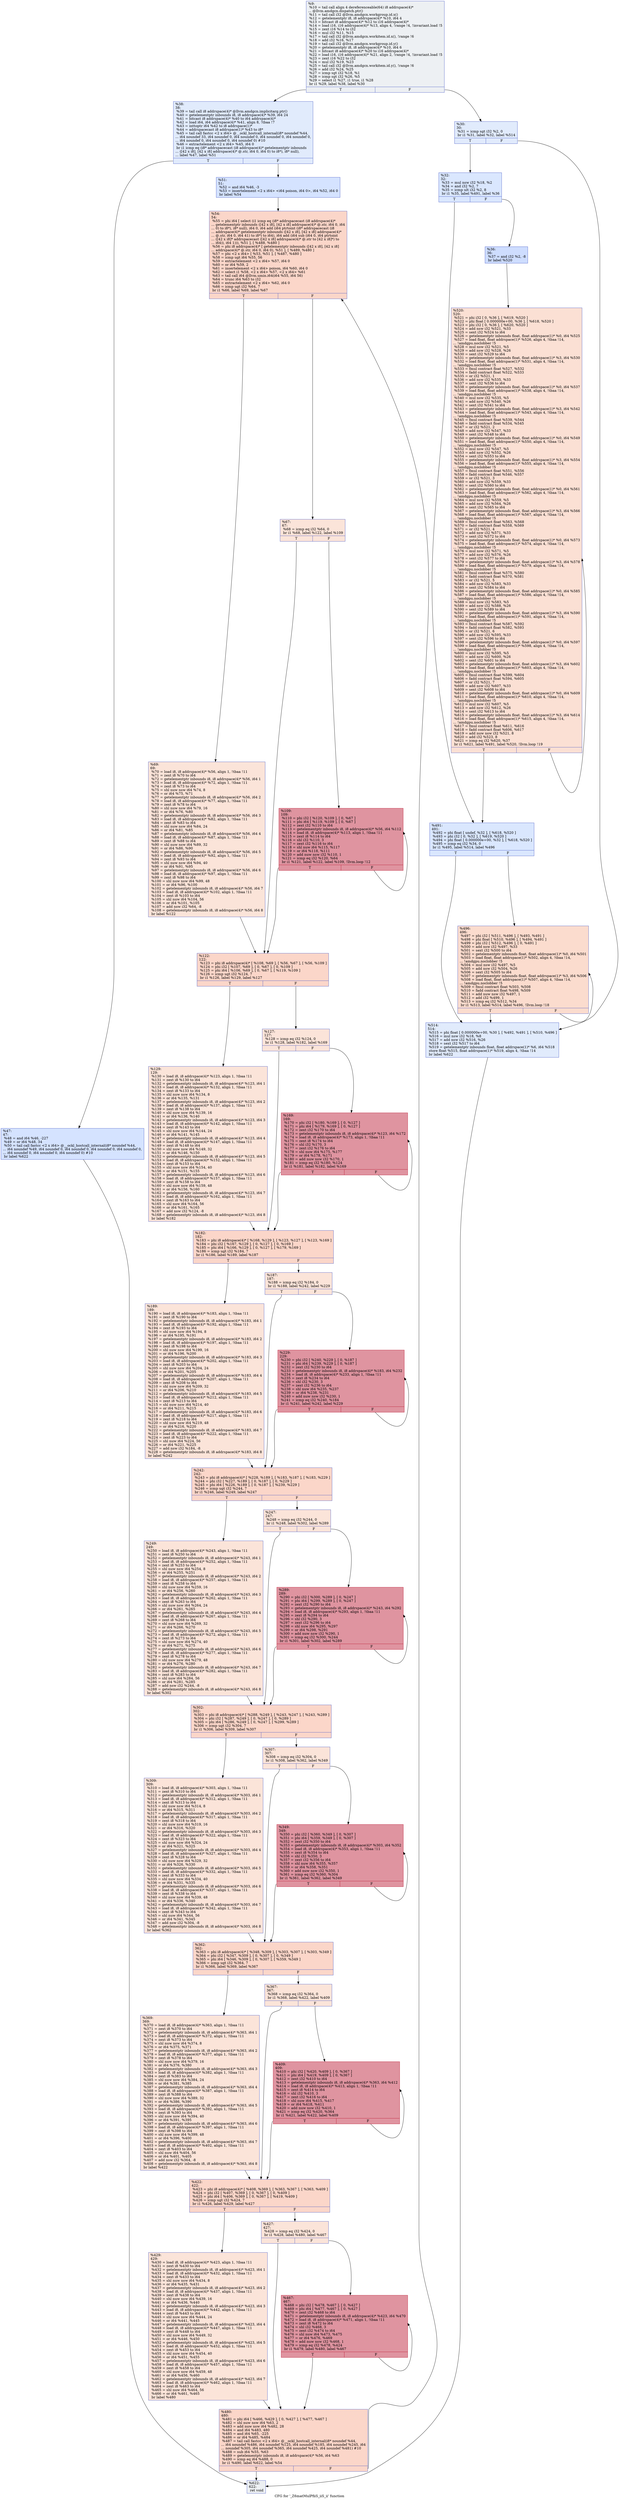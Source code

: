 digraph "CFG for '_Z6matMulPfiiS_iiS_ii' function" {
	label="CFG for '_Z6matMulPfiiS_iiS_ii' function";

	Node0x545b290 [shape=record,color="#3d50c3ff", style=filled, fillcolor="#d6dce470",label="{%9:\l  %10 = tail call align 4 dereferenceable(64) i8 addrspace(4)*\l... @llvm.amdgcn.dispatch.ptr()\l  %11 = tail call i32 @llvm.amdgcn.workgroup.id.x()\l  %12 = getelementptr i8, i8 addrspace(4)* %10, i64 4\l  %13 = bitcast i8 addrspace(4)* %12 to i16 addrspace(4)*\l  %14 = load i16, i16 addrspace(4)* %13, align 4, !range !4, !invariant.load !5\l  %15 = zext i16 %14 to i32\l  %16 = mul i32 %11, %15\l  %17 = tail call i32 @llvm.amdgcn.workitem.id.x(), !range !6\l  %18 = add i32 %16, %17\l  %19 = tail call i32 @llvm.amdgcn.workgroup.id.y()\l  %20 = getelementptr i8, i8 addrspace(4)* %10, i64 6\l  %21 = bitcast i8 addrspace(4)* %20 to i16 addrspace(4)*\l  %22 = load i16, i16 addrspace(4)* %21, align 2, !range !4, !invariant.load !5\l  %23 = zext i16 %22 to i32\l  %24 = mul i32 %19, %23\l  %25 = tail call i32 @llvm.amdgcn.workitem.id.y(), !range !6\l  %26 = add i32 %24, %25\l  %27 = icmp sgt i32 %18, %1\l  %28 = icmp sgt i32 %26, %5\l  %29 = select i1 %27, i1 true, i1 %28\l  br i1 %29, label %38, label %30\l|{<s0>T|<s1>F}}"];
	Node0x545b290:s0 -> Node0x545ed60;
	Node0x545b290:s1 -> Node0x545edf0;
	Node0x545edf0 [shape=record,color="#3d50c3ff", style=filled, fillcolor="#bbd1f870",label="{%30:\l30:                                               \l  %31 = icmp sgt i32 %2, 0\l  br i1 %31, label %32, label %514\l|{<s0>T|<s1>F}}"];
	Node0x545edf0:s0 -> Node0x545eff0;
	Node0x545edf0:s1 -> Node0x545f040;
	Node0x545eff0 [shape=record,color="#3d50c3ff", style=filled, fillcolor="#abc8fd70",label="{%32:\l32:                                               \l  %33 = mul nsw i32 %18, %2\l  %34 = and i32 %2, 7\l  %35 = icmp ult i32 %2, 8\l  br i1 %35, label %491, label %36\l|{<s0>T|<s1>F}}"];
	Node0x545eff0:s0 -> Node0x545f4b0;
	Node0x545eff0:s1 -> Node0x545f500;
	Node0x545f500 [shape=record,color="#3d50c3ff", style=filled, fillcolor="#8fb1fe70",label="{%36:\l36:                                               \l  %37 = and i32 %2, -8\l  br label %520\l}"];
	Node0x545f500 -> Node0x545f700;
	Node0x545ed60 [shape=record,color="#3d50c3ff", style=filled, fillcolor="#bbd1f870",label="{%38:\l38:                                               \l  %39 = tail call i8 addrspace(4)* @llvm.amdgcn.implicitarg.ptr()\l  %40 = getelementptr inbounds i8, i8 addrspace(4)* %39, i64 24\l  %41 = bitcast i8 addrspace(4)* %40 to i64 addrspace(4)*\l  %42 = load i64, i64 addrspace(4)* %41, align 8, !tbaa !7\l  %43 = inttoptr i64 %42 to i8 addrspace(1)*\l  %44 = addrspacecast i8 addrspace(1)* %43 to i8*\l  %45 = tail call fastcc \<2 x i64\> @__ockl_hostcall_internal(i8* noundef %44,\l... i64 noundef 33, i64 noundef 0, i64 noundef 0, i64 noundef 0, i64 noundef 0,\l... i64 noundef 0, i64 noundef 0, i64 noundef 0) #10\l  %46 = extractelement \<2 x i64\> %45, i64 0\l  br i1 icmp eq (i8* addrspacecast (i8 addrspace(4)* getelementptr inbounds\l... ([42 x i8], [42 x i8] addrspace(4)* @.str, i64 0, i64 0) to i8*), i8* null),\l... label %47, label %51\l|{<s0>T|<s1>F}}"];
	Node0x545ed60:s0 -> Node0x54605e0;
	Node0x545ed60:s1 -> Node0x5460fd0;
	Node0x54605e0 [shape=record,color="#3d50c3ff", style=filled, fillcolor="#a1c0ff70",label="{%47:\l47:                                               \l  %48 = and i64 %46, -227\l  %49 = or i64 %48, 34\l  %50 = tail call fastcc \<2 x i64\> @__ockl_hostcall_internal(i8* noundef %44,\l... i64 noundef %49, i64 noundef 0, i64 noundef 0, i64 noundef 0, i64 noundef 0,\l... i64 noundef 0, i64 noundef 0, i64 noundef 0) #10\l  br label %622\l}"];
	Node0x54605e0 -> Node0x5461290;
	Node0x5460fd0 [shape=record,color="#3d50c3ff", style=filled, fillcolor="#a1c0ff70",label="{%51:\l51:                                               \l  %52 = and i64 %46, -3\l  %53 = insertelement \<2 x i64\> \<i64 poison, i64 0\>, i64 %52, i64 0\l  br label %54\l}"];
	Node0x5460fd0 -> Node0x5461da0;
	Node0x5461da0 [shape=record,color="#3d50c3ff", style=filled, fillcolor="#f6a38570",label="{%54:\l54:                                               \l  %55 = phi i64 [ select (i1 icmp eq (i8* addrspacecast (i8 addrspace(4)*\l... getelementptr inbounds ([42 x i8], [42 x i8] addrspace(4)* @.str, i64 0, i64\l... 0) to i8*), i8* null), i64 0, i64 add (i64 ptrtoint (i8* addrspacecast (i8\l... addrspace(4)* getelementptr inbounds ([42 x i8], [42 x i8] addrspace(4)*\l... @.str, i64 0, i64 41) to i8*) to i64), i64 add (i64 sub (i64 0, i64 ptrtoint\l... ([42 x i8]* addrspacecast ([42 x i8] addrspace(4)* @.str to [42 x i8]*) to\l... i64)), i64 1))), %51 ], [ %488, %480 ]\l  %56 = phi i8 addrspace(4)* [ getelementptr inbounds ([42 x i8], [42 x i8]\l... addrspace(4)* @.str, i64 0, i64 0), %51 ], [ %489, %480 ]\l  %57 = phi \<2 x i64\> [ %53, %51 ], [ %487, %480 ]\l  %58 = icmp ugt i64 %55, 56\l  %59 = extractelement \<2 x i64\> %57, i64 0\l  %60 = or i64 %59, 2\l  %61 = insertelement \<2 x i64\> poison, i64 %60, i64 0\l  %62 = select i1 %58, \<2 x i64\> %57, \<2 x i64\> %61\l  %63 = tail call i64 @llvm.umin.i64(i64 %55, i64 56)\l  %64 = trunc i64 %63 to i32\l  %65 = extractelement \<2 x i64\> %62, i64 0\l  %66 = icmp ugt i32 %64, 7\l  br i1 %66, label %69, label %67\l|{<s0>T|<s1>F}}"];
	Node0x5461da0:s0 -> Node0x545f2a0;
	Node0x5461da0:s1 -> Node0x545f2f0;
	Node0x545f2f0 [shape=record,color="#3d50c3ff", style=filled, fillcolor="#f5c1a970",label="{%67:\l67:                                               \l  %68 = icmp eq i32 %64, 0\l  br i1 %68, label %122, label %109\l|{<s0>T|<s1>F}}"];
	Node0x545f2f0:s0 -> Node0x545f340;
	Node0x545f2f0:s1 -> Node0x5463150;
	Node0x545f2a0 [shape=record,color="#3d50c3ff", style=filled, fillcolor="#f5c1a970",label="{%69:\l69:                                               \l  %70 = load i8, i8 addrspace(4)* %56, align 1, !tbaa !11\l  %71 = zext i8 %70 to i64\l  %72 = getelementptr inbounds i8, i8 addrspace(4)* %56, i64 1\l  %73 = load i8, i8 addrspace(4)* %72, align 1, !tbaa !11\l  %74 = zext i8 %73 to i64\l  %75 = shl nuw nsw i64 %74, 8\l  %76 = or i64 %75, %71\l  %77 = getelementptr inbounds i8, i8 addrspace(4)* %56, i64 2\l  %78 = load i8, i8 addrspace(4)* %77, align 1, !tbaa !11\l  %79 = zext i8 %78 to i64\l  %80 = shl nuw nsw i64 %79, 16\l  %81 = or i64 %76, %80\l  %82 = getelementptr inbounds i8, i8 addrspace(4)* %56, i64 3\l  %83 = load i8, i8 addrspace(4)* %82, align 1, !tbaa !11\l  %84 = zext i8 %83 to i64\l  %85 = shl nuw nsw i64 %84, 24\l  %86 = or i64 %81, %85\l  %87 = getelementptr inbounds i8, i8 addrspace(4)* %56, i64 4\l  %88 = load i8, i8 addrspace(4)* %87, align 1, !tbaa !11\l  %89 = zext i8 %88 to i64\l  %90 = shl nuw nsw i64 %89, 32\l  %91 = or i64 %86, %90\l  %92 = getelementptr inbounds i8, i8 addrspace(4)* %56, i64 5\l  %93 = load i8, i8 addrspace(4)* %92, align 1, !tbaa !11\l  %94 = zext i8 %93 to i64\l  %95 = shl nuw nsw i64 %94, 40\l  %96 = or i64 %91, %95\l  %97 = getelementptr inbounds i8, i8 addrspace(4)* %56, i64 6\l  %98 = load i8, i8 addrspace(4)* %97, align 1, !tbaa !11\l  %99 = zext i8 %98 to i64\l  %100 = shl nuw nsw i64 %99, 48\l  %101 = or i64 %96, %100\l  %102 = getelementptr inbounds i8, i8 addrspace(4)* %56, i64 7\l  %103 = load i8, i8 addrspace(4)* %102, align 1, !tbaa !11\l  %104 = zext i8 %103 to i64\l  %105 = shl nuw i64 %104, 56\l  %106 = or i64 %101, %105\l  %107 = add nsw i32 %64, -8\l  %108 = getelementptr inbounds i8, i8 addrspace(4)* %56, i64 8\l  br label %122\l}"];
	Node0x545f2a0 -> Node0x545f340;
	Node0x5463150 [shape=record,color="#b70d28ff", style=filled, fillcolor="#b70d2870",label="{%109:\l109:                                              \l  %110 = phi i32 [ %120, %109 ], [ 0, %67 ]\l  %111 = phi i64 [ %119, %109 ], [ 0, %67 ]\l  %112 = zext i32 %110 to i64\l  %113 = getelementptr inbounds i8, i8 addrspace(4)* %56, i64 %112\l  %114 = load i8, i8 addrspace(4)* %113, align 1, !tbaa !11\l  %115 = zext i8 %114 to i64\l  %116 = shl i32 %110, 3\l  %117 = zext i32 %116 to i64\l  %118 = shl nuw i64 %115, %117\l  %119 = or i64 %118, %111\l  %120 = add nuw nsw i32 %110, 1\l  %121 = icmp eq i32 %120, %64\l  br i1 %121, label %122, label %109, !llvm.loop !12\l|{<s0>T|<s1>F}}"];
	Node0x5463150:s0 -> Node0x545f340;
	Node0x5463150:s1 -> Node0x5463150;
	Node0x545f340 [shape=record,color="#3d50c3ff", style=filled, fillcolor="#f6a38570",label="{%122:\l122:                                              \l  %123 = phi i8 addrspace(4)* [ %108, %69 ], [ %56, %67 ], [ %56, %109 ]\l  %124 = phi i32 [ %107, %69 ], [ 0, %67 ], [ 0, %109 ]\l  %125 = phi i64 [ %106, %69 ], [ 0, %67 ], [ %119, %109 ]\l  %126 = icmp ugt i32 %124, 7\l  br i1 %126, label %129, label %127\l|{<s0>T|<s1>F}}"];
	Node0x545f340:s0 -> Node0x5465c00;
	Node0x545f340:s1 -> Node0x5465c50;
	Node0x5465c50 [shape=record,color="#3d50c3ff", style=filled, fillcolor="#f5c1a970",label="{%127:\l127:                                              \l  %128 = icmp eq i32 %124, 0\l  br i1 %128, label %182, label %169\l|{<s0>T|<s1>F}}"];
	Node0x5465c50:s0 -> Node0x5462bc0;
	Node0x5465c50:s1 -> Node0x5462c10;
	Node0x5465c00 [shape=record,color="#3d50c3ff", style=filled, fillcolor="#f5c1a970",label="{%129:\l129:                                              \l  %130 = load i8, i8 addrspace(4)* %123, align 1, !tbaa !11\l  %131 = zext i8 %130 to i64\l  %132 = getelementptr inbounds i8, i8 addrspace(4)* %123, i64 1\l  %133 = load i8, i8 addrspace(4)* %132, align 1, !tbaa !11\l  %134 = zext i8 %133 to i64\l  %135 = shl nuw nsw i64 %134, 8\l  %136 = or i64 %135, %131\l  %137 = getelementptr inbounds i8, i8 addrspace(4)* %123, i64 2\l  %138 = load i8, i8 addrspace(4)* %137, align 1, !tbaa !11\l  %139 = zext i8 %138 to i64\l  %140 = shl nuw nsw i64 %139, 16\l  %141 = or i64 %136, %140\l  %142 = getelementptr inbounds i8, i8 addrspace(4)* %123, i64 3\l  %143 = load i8, i8 addrspace(4)* %142, align 1, !tbaa !11\l  %144 = zext i8 %143 to i64\l  %145 = shl nuw nsw i64 %144, 24\l  %146 = or i64 %141, %145\l  %147 = getelementptr inbounds i8, i8 addrspace(4)* %123, i64 4\l  %148 = load i8, i8 addrspace(4)* %147, align 1, !tbaa !11\l  %149 = zext i8 %148 to i64\l  %150 = shl nuw nsw i64 %149, 32\l  %151 = or i64 %146, %150\l  %152 = getelementptr inbounds i8, i8 addrspace(4)* %123, i64 5\l  %153 = load i8, i8 addrspace(4)* %152, align 1, !tbaa !11\l  %154 = zext i8 %153 to i64\l  %155 = shl nuw nsw i64 %154, 40\l  %156 = or i64 %151, %155\l  %157 = getelementptr inbounds i8, i8 addrspace(4)* %123, i64 6\l  %158 = load i8, i8 addrspace(4)* %157, align 1, !tbaa !11\l  %159 = zext i8 %158 to i64\l  %160 = shl nuw nsw i64 %159, 48\l  %161 = or i64 %156, %160\l  %162 = getelementptr inbounds i8, i8 addrspace(4)* %123, i64 7\l  %163 = load i8, i8 addrspace(4)* %162, align 1, !tbaa !11\l  %164 = zext i8 %163 to i64\l  %165 = shl nuw i64 %164, 56\l  %166 = or i64 %161, %165\l  %167 = add nsw i32 %124, -8\l  %168 = getelementptr inbounds i8, i8 addrspace(4)* %123, i64 8\l  br label %182\l}"];
	Node0x5465c00 -> Node0x5462bc0;
	Node0x5462c10 [shape=record,color="#b70d28ff", style=filled, fillcolor="#b70d2870",label="{%169:\l169:                                              \l  %170 = phi i32 [ %180, %169 ], [ 0, %127 ]\l  %171 = phi i64 [ %179, %169 ], [ 0, %127 ]\l  %172 = zext i32 %170 to i64\l  %173 = getelementptr inbounds i8, i8 addrspace(4)* %123, i64 %172\l  %174 = load i8, i8 addrspace(4)* %173, align 1, !tbaa !11\l  %175 = zext i8 %174 to i64\l  %176 = shl i32 %170, 3\l  %177 = zext i32 %176 to i64\l  %178 = shl nuw i64 %175, %177\l  %179 = or i64 %178, %171\l  %180 = add nuw nsw i32 %170, 1\l  %181 = icmp eq i32 %180, %124\l  br i1 %181, label %182, label %169\l|{<s0>T|<s1>F}}"];
	Node0x5462c10:s0 -> Node0x5462bc0;
	Node0x5462c10:s1 -> Node0x5462c10;
	Node0x5462bc0 [shape=record,color="#3d50c3ff", style=filled, fillcolor="#f6a38570",label="{%182:\l182:                                              \l  %183 = phi i8 addrspace(4)* [ %168, %129 ], [ %123, %127 ], [ %123, %169 ]\l  %184 = phi i32 [ %167, %129 ], [ 0, %127 ], [ 0, %169 ]\l  %185 = phi i64 [ %166, %129 ], [ 0, %127 ], [ %179, %169 ]\l  %186 = icmp ugt i32 %184, 7\l  br i1 %186, label %189, label %187\l|{<s0>T|<s1>F}}"];
	Node0x5462bc0:s0 -> Node0x5468350;
	Node0x5462bc0:s1 -> Node0x54683a0;
	Node0x54683a0 [shape=record,color="#3d50c3ff", style=filled, fillcolor="#f5c1a970",label="{%187:\l187:                                              \l  %188 = icmp eq i32 %184, 0\l  br i1 %188, label %242, label %229\l|{<s0>T|<s1>F}}"];
	Node0x54683a0:s0 -> Node0x5468530;
	Node0x54683a0:s1 -> Node0x5468580;
	Node0x5468350 [shape=record,color="#3d50c3ff", style=filled, fillcolor="#f5c1a970",label="{%189:\l189:                                              \l  %190 = load i8, i8 addrspace(4)* %183, align 1, !tbaa !11\l  %191 = zext i8 %190 to i64\l  %192 = getelementptr inbounds i8, i8 addrspace(4)* %183, i64 1\l  %193 = load i8, i8 addrspace(4)* %192, align 1, !tbaa !11\l  %194 = zext i8 %193 to i64\l  %195 = shl nuw nsw i64 %194, 8\l  %196 = or i64 %195, %191\l  %197 = getelementptr inbounds i8, i8 addrspace(4)* %183, i64 2\l  %198 = load i8, i8 addrspace(4)* %197, align 1, !tbaa !11\l  %199 = zext i8 %198 to i64\l  %200 = shl nuw nsw i64 %199, 16\l  %201 = or i64 %196, %200\l  %202 = getelementptr inbounds i8, i8 addrspace(4)* %183, i64 3\l  %203 = load i8, i8 addrspace(4)* %202, align 1, !tbaa !11\l  %204 = zext i8 %203 to i64\l  %205 = shl nuw nsw i64 %204, 24\l  %206 = or i64 %201, %205\l  %207 = getelementptr inbounds i8, i8 addrspace(4)* %183, i64 4\l  %208 = load i8, i8 addrspace(4)* %207, align 1, !tbaa !11\l  %209 = zext i8 %208 to i64\l  %210 = shl nuw nsw i64 %209, 32\l  %211 = or i64 %206, %210\l  %212 = getelementptr inbounds i8, i8 addrspace(4)* %183, i64 5\l  %213 = load i8, i8 addrspace(4)* %212, align 1, !tbaa !11\l  %214 = zext i8 %213 to i64\l  %215 = shl nuw nsw i64 %214, 40\l  %216 = or i64 %211, %215\l  %217 = getelementptr inbounds i8, i8 addrspace(4)* %183, i64 6\l  %218 = load i8, i8 addrspace(4)* %217, align 1, !tbaa !11\l  %219 = zext i8 %218 to i64\l  %220 = shl nuw nsw i64 %219, 48\l  %221 = or i64 %216, %220\l  %222 = getelementptr inbounds i8, i8 addrspace(4)* %183, i64 7\l  %223 = load i8, i8 addrspace(4)* %222, align 1, !tbaa !11\l  %224 = zext i8 %223 to i64\l  %225 = shl nuw i64 %224, 56\l  %226 = or i64 %221, %225\l  %227 = add nsw i32 %184, -8\l  %228 = getelementptr inbounds i8, i8 addrspace(4)* %183, i64 8\l  br label %242\l}"];
	Node0x5468350 -> Node0x5468530;
	Node0x5468580 [shape=record,color="#b70d28ff", style=filled, fillcolor="#b70d2870",label="{%229:\l229:                                              \l  %230 = phi i32 [ %240, %229 ], [ 0, %187 ]\l  %231 = phi i64 [ %239, %229 ], [ 0, %187 ]\l  %232 = zext i32 %230 to i64\l  %233 = getelementptr inbounds i8, i8 addrspace(4)* %183, i64 %232\l  %234 = load i8, i8 addrspace(4)* %233, align 1, !tbaa !11\l  %235 = zext i8 %234 to i64\l  %236 = shl i32 %230, 3\l  %237 = zext i32 %236 to i64\l  %238 = shl nuw i64 %235, %237\l  %239 = or i64 %238, %231\l  %240 = add nuw nsw i32 %230, 1\l  %241 = icmp eq i32 %240, %184\l  br i1 %241, label %242, label %229\l|{<s0>T|<s1>F}}"];
	Node0x5468580:s0 -> Node0x5468530;
	Node0x5468580:s1 -> Node0x5468580;
	Node0x5468530 [shape=record,color="#3d50c3ff", style=filled, fillcolor="#f6a38570",label="{%242:\l242:                                              \l  %243 = phi i8 addrspace(4)* [ %228, %189 ], [ %183, %187 ], [ %183, %229 ]\l  %244 = phi i32 [ %227, %189 ], [ 0, %187 ], [ 0, %229 ]\l  %245 = phi i64 [ %226, %189 ], [ 0, %187 ], [ %239, %229 ]\l  %246 = icmp ugt i32 %244, 7\l  br i1 %246, label %249, label %247\l|{<s0>T|<s1>F}}"];
	Node0x5468530:s0 -> Node0x546a5a0;
	Node0x5468530:s1 -> Node0x546a5f0;
	Node0x546a5f0 [shape=record,color="#3d50c3ff", style=filled, fillcolor="#f5c1a970",label="{%247:\l247:                                              \l  %248 = icmp eq i32 %244, 0\l  br i1 %248, label %302, label %289\l|{<s0>T|<s1>F}}"];
	Node0x546a5f0:s0 -> Node0x546a780;
	Node0x546a5f0:s1 -> Node0x546a7d0;
	Node0x546a5a0 [shape=record,color="#3d50c3ff", style=filled, fillcolor="#f5c1a970",label="{%249:\l249:                                              \l  %250 = load i8, i8 addrspace(4)* %243, align 1, !tbaa !11\l  %251 = zext i8 %250 to i64\l  %252 = getelementptr inbounds i8, i8 addrspace(4)* %243, i64 1\l  %253 = load i8, i8 addrspace(4)* %252, align 1, !tbaa !11\l  %254 = zext i8 %253 to i64\l  %255 = shl nuw nsw i64 %254, 8\l  %256 = or i64 %255, %251\l  %257 = getelementptr inbounds i8, i8 addrspace(4)* %243, i64 2\l  %258 = load i8, i8 addrspace(4)* %257, align 1, !tbaa !11\l  %259 = zext i8 %258 to i64\l  %260 = shl nuw nsw i64 %259, 16\l  %261 = or i64 %256, %260\l  %262 = getelementptr inbounds i8, i8 addrspace(4)* %243, i64 3\l  %263 = load i8, i8 addrspace(4)* %262, align 1, !tbaa !11\l  %264 = zext i8 %263 to i64\l  %265 = shl nuw nsw i64 %264, 24\l  %266 = or i64 %261, %265\l  %267 = getelementptr inbounds i8, i8 addrspace(4)* %243, i64 4\l  %268 = load i8, i8 addrspace(4)* %267, align 1, !tbaa !11\l  %269 = zext i8 %268 to i64\l  %270 = shl nuw nsw i64 %269, 32\l  %271 = or i64 %266, %270\l  %272 = getelementptr inbounds i8, i8 addrspace(4)* %243, i64 5\l  %273 = load i8, i8 addrspace(4)* %272, align 1, !tbaa !11\l  %274 = zext i8 %273 to i64\l  %275 = shl nuw nsw i64 %274, 40\l  %276 = or i64 %271, %275\l  %277 = getelementptr inbounds i8, i8 addrspace(4)* %243, i64 6\l  %278 = load i8, i8 addrspace(4)* %277, align 1, !tbaa !11\l  %279 = zext i8 %278 to i64\l  %280 = shl nuw nsw i64 %279, 48\l  %281 = or i64 %276, %280\l  %282 = getelementptr inbounds i8, i8 addrspace(4)* %243, i64 7\l  %283 = load i8, i8 addrspace(4)* %282, align 1, !tbaa !11\l  %284 = zext i8 %283 to i64\l  %285 = shl nuw i64 %284, 56\l  %286 = or i64 %281, %285\l  %287 = add nsw i32 %244, -8\l  %288 = getelementptr inbounds i8, i8 addrspace(4)* %243, i64 8\l  br label %302\l}"];
	Node0x546a5a0 -> Node0x546a780;
	Node0x546a7d0 [shape=record,color="#b70d28ff", style=filled, fillcolor="#b70d2870",label="{%289:\l289:                                              \l  %290 = phi i32 [ %300, %289 ], [ 0, %247 ]\l  %291 = phi i64 [ %299, %289 ], [ 0, %247 ]\l  %292 = zext i32 %290 to i64\l  %293 = getelementptr inbounds i8, i8 addrspace(4)* %243, i64 %292\l  %294 = load i8, i8 addrspace(4)* %293, align 1, !tbaa !11\l  %295 = zext i8 %294 to i64\l  %296 = shl i32 %290, 3\l  %297 = zext i32 %296 to i64\l  %298 = shl nuw i64 %295, %297\l  %299 = or i64 %298, %291\l  %300 = add nuw nsw i32 %290, 1\l  %301 = icmp eq i32 %300, %244\l  br i1 %301, label %302, label %289\l|{<s0>T|<s1>F}}"];
	Node0x546a7d0:s0 -> Node0x546a780;
	Node0x546a7d0:s1 -> Node0x546a7d0;
	Node0x546a780 [shape=record,color="#3d50c3ff", style=filled, fillcolor="#f6a38570",label="{%302:\l302:                                              \l  %303 = phi i8 addrspace(4)* [ %288, %249 ], [ %243, %247 ], [ %243, %289 ]\l  %304 = phi i32 [ %287, %249 ], [ 0, %247 ], [ 0, %289 ]\l  %305 = phi i64 [ %286, %249 ], [ 0, %247 ], [ %299, %289 ]\l  %306 = icmp ugt i32 %304, 7\l  br i1 %306, label %309, label %307\l|{<s0>T|<s1>F}}"];
	Node0x546a780:s0 -> Node0x546d020;
	Node0x546a780:s1 -> Node0x546d070;
	Node0x546d070 [shape=record,color="#3d50c3ff", style=filled, fillcolor="#f5c1a970",label="{%307:\l307:                                              \l  %308 = icmp eq i32 %304, 0\l  br i1 %308, label %362, label %349\l|{<s0>T|<s1>F}}"];
	Node0x546d070:s0 -> Node0x546d200;
	Node0x546d070:s1 -> Node0x546d250;
	Node0x546d020 [shape=record,color="#3d50c3ff", style=filled, fillcolor="#f5c1a970",label="{%309:\l309:                                              \l  %310 = load i8, i8 addrspace(4)* %303, align 1, !tbaa !11\l  %311 = zext i8 %310 to i64\l  %312 = getelementptr inbounds i8, i8 addrspace(4)* %303, i64 1\l  %313 = load i8, i8 addrspace(4)* %312, align 1, !tbaa !11\l  %314 = zext i8 %313 to i64\l  %315 = shl nuw nsw i64 %314, 8\l  %316 = or i64 %315, %311\l  %317 = getelementptr inbounds i8, i8 addrspace(4)* %303, i64 2\l  %318 = load i8, i8 addrspace(4)* %317, align 1, !tbaa !11\l  %319 = zext i8 %318 to i64\l  %320 = shl nuw nsw i64 %319, 16\l  %321 = or i64 %316, %320\l  %322 = getelementptr inbounds i8, i8 addrspace(4)* %303, i64 3\l  %323 = load i8, i8 addrspace(4)* %322, align 1, !tbaa !11\l  %324 = zext i8 %323 to i64\l  %325 = shl nuw nsw i64 %324, 24\l  %326 = or i64 %321, %325\l  %327 = getelementptr inbounds i8, i8 addrspace(4)* %303, i64 4\l  %328 = load i8, i8 addrspace(4)* %327, align 1, !tbaa !11\l  %329 = zext i8 %328 to i64\l  %330 = shl nuw nsw i64 %329, 32\l  %331 = or i64 %326, %330\l  %332 = getelementptr inbounds i8, i8 addrspace(4)* %303, i64 5\l  %333 = load i8, i8 addrspace(4)* %332, align 1, !tbaa !11\l  %334 = zext i8 %333 to i64\l  %335 = shl nuw nsw i64 %334, 40\l  %336 = or i64 %331, %335\l  %337 = getelementptr inbounds i8, i8 addrspace(4)* %303, i64 6\l  %338 = load i8, i8 addrspace(4)* %337, align 1, !tbaa !11\l  %339 = zext i8 %338 to i64\l  %340 = shl nuw nsw i64 %339, 48\l  %341 = or i64 %336, %340\l  %342 = getelementptr inbounds i8, i8 addrspace(4)* %303, i64 7\l  %343 = load i8, i8 addrspace(4)* %342, align 1, !tbaa !11\l  %344 = zext i8 %343 to i64\l  %345 = shl nuw i64 %344, 56\l  %346 = or i64 %341, %345\l  %347 = add nsw i32 %304, -8\l  %348 = getelementptr inbounds i8, i8 addrspace(4)* %303, i64 8\l  br label %362\l}"];
	Node0x546d020 -> Node0x546d200;
	Node0x546d250 [shape=record,color="#b70d28ff", style=filled, fillcolor="#b70d2870",label="{%349:\l349:                                              \l  %350 = phi i32 [ %360, %349 ], [ 0, %307 ]\l  %351 = phi i64 [ %359, %349 ], [ 0, %307 ]\l  %352 = zext i32 %350 to i64\l  %353 = getelementptr inbounds i8, i8 addrspace(4)* %303, i64 %352\l  %354 = load i8, i8 addrspace(4)* %353, align 1, !tbaa !11\l  %355 = zext i8 %354 to i64\l  %356 = shl i32 %350, 3\l  %357 = zext i32 %356 to i64\l  %358 = shl nuw i64 %355, %357\l  %359 = or i64 %358, %351\l  %360 = add nuw nsw i32 %350, 1\l  %361 = icmp eq i32 %360, %304\l  br i1 %361, label %362, label %349\l|{<s0>T|<s1>F}}"];
	Node0x546d250:s0 -> Node0x546d200;
	Node0x546d250:s1 -> Node0x546d250;
	Node0x546d200 [shape=record,color="#3d50c3ff", style=filled, fillcolor="#f6a38570",label="{%362:\l362:                                              \l  %363 = phi i8 addrspace(4)* [ %348, %309 ], [ %303, %307 ], [ %303, %349 ]\l  %364 = phi i32 [ %347, %309 ], [ 0, %307 ], [ 0, %349 ]\l  %365 = phi i64 [ %346, %309 ], [ 0, %307 ], [ %359, %349 ]\l  %366 = icmp ugt i32 %364, 7\l  br i1 %366, label %369, label %367\l|{<s0>T|<s1>F}}"];
	Node0x546d200:s0 -> Node0x546fcb0;
	Node0x546d200:s1 -> Node0x546fd00;
	Node0x546fd00 [shape=record,color="#3d50c3ff", style=filled, fillcolor="#f5c1a970",label="{%367:\l367:                                              \l  %368 = icmp eq i32 %364, 0\l  br i1 %368, label %422, label %409\l|{<s0>T|<s1>F}}"];
	Node0x546fd00:s0 -> Node0x546fe90;
	Node0x546fd00:s1 -> Node0x546fee0;
	Node0x546fcb0 [shape=record,color="#3d50c3ff", style=filled, fillcolor="#f5c1a970",label="{%369:\l369:                                              \l  %370 = load i8, i8 addrspace(4)* %363, align 1, !tbaa !11\l  %371 = zext i8 %370 to i64\l  %372 = getelementptr inbounds i8, i8 addrspace(4)* %363, i64 1\l  %373 = load i8, i8 addrspace(4)* %372, align 1, !tbaa !11\l  %374 = zext i8 %373 to i64\l  %375 = shl nuw nsw i64 %374, 8\l  %376 = or i64 %375, %371\l  %377 = getelementptr inbounds i8, i8 addrspace(4)* %363, i64 2\l  %378 = load i8, i8 addrspace(4)* %377, align 1, !tbaa !11\l  %379 = zext i8 %378 to i64\l  %380 = shl nuw nsw i64 %379, 16\l  %381 = or i64 %376, %380\l  %382 = getelementptr inbounds i8, i8 addrspace(4)* %363, i64 3\l  %383 = load i8, i8 addrspace(4)* %382, align 1, !tbaa !11\l  %384 = zext i8 %383 to i64\l  %385 = shl nuw nsw i64 %384, 24\l  %386 = or i64 %381, %385\l  %387 = getelementptr inbounds i8, i8 addrspace(4)* %363, i64 4\l  %388 = load i8, i8 addrspace(4)* %387, align 1, !tbaa !11\l  %389 = zext i8 %388 to i64\l  %390 = shl nuw nsw i64 %389, 32\l  %391 = or i64 %386, %390\l  %392 = getelementptr inbounds i8, i8 addrspace(4)* %363, i64 5\l  %393 = load i8, i8 addrspace(4)* %392, align 1, !tbaa !11\l  %394 = zext i8 %393 to i64\l  %395 = shl nuw nsw i64 %394, 40\l  %396 = or i64 %391, %395\l  %397 = getelementptr inbounds i8, i8 addrspace(4)* %363, i64 6\l  %398 = load i8, i8 addrspace(4)* %397, align 1, !tbaa !11\l  %399 = zext i8 %398 to i64\l  %400 = shl nuw nsw i64 %399, 48\l  %401 = or i64 %396, %400\l  %402 = getelementptr inbounds i8, i8 addrspace(4)* %363, i64 7\l  %403 = load i8, i8 addrspace(4)* %402, align 1, !tbaa !11\l  %404 = zext i8 %403 to i64\l  %405 = shl nuw i64 %404, 56\l  %406 = or i64 %401, %405\l  %407 = add nsw i32 %364, -8\l  %408 = getelementptr inbounds i8, i8 addrspace(4)* %363, i64 8\l  br label %422\l}"];
	Node0x546fcb0 -> Node0x546fe90;
	Node0x546fee0 [shape=record,color="#b70d28ff", style=filled, fillcolor="#b70d2870",label="{%409:\l409:                                              \l  %410 = phi i32 [ %420, %409 ], [ 0, %367 ]\l  %411 = phi i64 [ %419, %409 ], [ 0, %367 ]\l  %412 = zext i32 %410 to i64\l  %413 = getelementptr inbounds i8, i8 addrspace(4)* %363, i64 %412\l  %414 = load i8, i8 addrspace(4)* %413, align 1, !tbaa !11\l  %415 = zext i8 %414 to i64\l  %416 = shl i32 %410, 3\l  %417 = zext i32 %416 to i64\l  %418 = shl nuw i64 %415, %417\l  %419 = or i64 %418, %411\l  %420 = add nuw nsw i32 %410, 1\l  %421 = icmp eq i32 %420, %364\l  br i1 %421, label %422, label %409\l|{<s0>T|<s1>F}}"];
	Node0x546fee0:s0 -> Node0x546fe90;
	Node0x546fee0:s1 -> Node0x546fee0;
	Node0x546fe90 [shape=record,color="#3d50c3ff", style=filled, fillcolor="#f6a38570",label="{%422:\l422:                                              \l  %423 = phi i8 addrspace(4)* [ %408, %369 ], [ %363, %367 ], [ %363, %409 ]\l  %424 = phi i32 [ %407, %369 ], [ 0, %367 ], [ 0, %409 ]\l  %425 = phi i64 [ %406, %369 ], [ 0, %367 ], [ %419, %409 ]\l  %426 = icmp ugt i32 %424, 7\l  br i1 %426, label %429, label %427\l|{<s0>T|<s1>F}}"];
	Node0x546fe90:s0 -> Node0x5472510;
	Node0x546fe90:s1 -> Node0x5472560;
	Node0x5472560 [shape=record,color="#3d50c3ff", style=filled, fillcolor="#f5c1a970",label="{%427:\l427:                                              \l  %428 = icmp eq i32 %424, 0\l  br i1 %428, label %480, label %467\l|{<s0>T|<s1>F}}"];
	Node0x5472560:s0 -> Node0x5462210;
	Node0x5472560:s1 -> Node0x54726f0;
	Node0x5472510 [shape=record,color="#3d50c3ff", style=filled, fillcolor="#f5c1a970",label="{%429:\l429:                                              \l  %430 = load i8, i8 addrspace(4)* %423, align 1, !tbaa !11\l  %431 = zext i8 %430 to i64\l  %432 = getelementptr inbounds i8, i8 addrspace(4)* %423, i64 1\l  %433 = load i8, i8 addrspace(4)* %432, align 1, !tbaa !11\l  %434 = zext i8 %433 to i64\l  %435 = shl nuw nsw i64 %434, 8\l  %436 = or i64 %435, %431\l  %437 = getelementptr inbounds i8, i8 addrspace(4)* %423, i64 2\l  %438 = load i8, i8 addrspace(4)* %437, align 1, !tbaa !11\l  %439 = zext i8 %438 to i64\l  %440 = shl nuw nsw i64 %439, 16\l  %441 = or i64 %436, %440\l  %442 = getelementptr inbounds i8, i8 addrspace(4)* %423, i64 3\l  %443 = load i8, i8 addrspace(4)* %442, align 1, !tbaa !11\l  %444 = zext i8 %443 to i64\l  %445 = shl nuw nsw i64 %444, 24\l  %446 = or i64 %441, %445\l  %447 = getelementptr inbounds i8, i8 addrspace(4)* %423, i64 4\l  %448 = load i8, i8 addrspace(4)* %447, align 1, !tbaa !11\l  %449 = zext i8 %448 to i64\l  %450 = shl nuw nsw i64 %449, 32\l  %451 = or i64 %446, %450\l  %452 = getelementptr inbounds i8, i8 addrspace(4)* %423, i64 5\l  %453 = load i8, i8 addrspace(4)* %452, align 1, !tbaa !11\l  %454 = zext i8 %453 to i64\l  %455 = shl nuw nsw i64 %454, 40\l  %456 = or i64 %451, %455\l  %457 = getelementptr inbounds i8, i8 addrspace(4)* %423, i64 6\l  %458 = load i8, i8 addrspace(4)* %457, align 1, !tbaa !11\l  %459 = zext i8 %458 to i64\l  %460 = shl nuw nsw i64 %459, 48\l  %461 = or i64 %456, %460\l  %462 = getelementptr inbounds i8, i8 addrspace(4)* %423, i64 7\l  %463 = load i8, i8 addrspace(4)* %462, align 1, !tbaa !11\l  %464 = zext i8 %463 to i64\l  %465 = shl nuw i64 %464, 56\l  %466 = or i64 %461, %465\l  br label %480\l}"];
	Node0x5472510 -> Node0x5462210;
	Node0x54726f0 [shape=record,color="#b70d28ff", style=filled, fillcolor="#b70d2870",label="{%467:\l467:                                              \l  %468 = phi i32 [ %478, %467 ], [ 0, %427 ]\l  %469 = phi i64 [ %477, %467 ], [ 0, %427 ]\l  %470 = zext i32 %468 to i64\l  %471 = getelementptr inbounds i8, i8 addrspace(4)* %423, i64 %470\l  %472 = load i8, i8 addrspace(4)* %471, align 1, !tbaa !11\l  %473 = zext i8 %472 to i64\l  %474 = shl i32 %468, 3\l  %475 = zext i32 %474 to i64\l  %476 = shl nuw i64 %473, %475\l  %477 = or i64 %476, %469\l  %478 = add nuw nsw i32 %468, 1\l  %479 = icmp eq i32 %478, %424\l  br i1 %479, label %480, label %467\l|{<s0>T|<s1>F}}"];
	Node0x54726f0:s0 -> Node0x5462210;
	Node0x54726f0:s1 -> Node0x54726f0;
	Node0x5462210 [shape=record,color="#3d50c3ff", style=filled, fillcolor="#f6a38570",label="{%480:\l480:                                              \l  %481 = phi i64 [ %466, %429 ], [ 0, %427 ], [ %477, %467 ]\l  %482 = shl nuw nsw i64 %63, 2\l  %483 = add nuw nsw i64 %482, 28\l  %484 = and i64 %483, 480\l  %485 = and i64 %65, -225\l  %486 = or i64 %485, %484\l  %487 = tail call fastcc \<2 x i64\> @__ockl_hostcall_internal(i8* noundef %44,\l... i64 noundef %486, i64 noundef %125, i64 noundef %185, i64 noundef %245, i64\l... noundef %305, i64 noundef %365, i64 noundef %425, i64 noundef %481) #10\l  %488 = sub i64 %55, %63\l  %489 = getelementptr inbounds i8, i8 addrspace(4)* %56, i64 %63\l  %490 = icmp eq i64 %488, 0\l  br i1 %490, label %622, label %54\l|{<s0>T|<s1>F}}"];
	Node0x5462210:s0 -> Node0x5461290;
	Node0x5462210:s1 -> Node0x5461da0;
	Node0x545f4b0 [shape=record,color="#3d50c3ff", style=filled, fillcolor="#abc8fd70",label="{%491:\l491:                                              \l  %492 = phi float [ undef, %32 ], [ %618, %520 ]\l  %493 = phi i32 [ 0, %32 ], [ %619, %520 ]\l  %494 = phi float [ 0.000000e+00, %32 ], [ %618, %520 ]\l  %495 = icmp eq i32 %34, 0\l  br i1 %495, label %514, label %496\l|{<s0>T|<s1>F}}"];
	Node0x545f4b0:s0 -> Node0x545f040;
	Node0x545f4b0:s1 -> Node0x5475aa0;
	Node0x5475aa0 [shape=record,color="#3d50c3ff", style=filled, fillcolor="#f7af9170",label="{%496:\l496:                                              \l  %497 = phi i32 [ %511, %496 ], [ %493, %491 ]\l  %498 = phi float [ %510, %496 ], [ %494, %491 ]\l  %499 = phi i32 [ %512, %496 ], [ 0, %491 ]\l  %500 = add nsw i32 %497, %33\l  %501 = sext i32 %500 to i64\l  %502 = getelementptr inbounds float, float addrspace(1)* %0, i64 %501\l  %503 = load float, float addrspace(1)* %502, align 4, !tbaa !14,\l... !amdgpu.noclobber !5\l  %504 = mul nsw i32 %497, %5\l  %505 = add nsw i32 %504, %26\l  %506 = sext i32 %505 to i64\l  %507 = getelementptr inbounds float, float addrspace(1)* %3, i64 %506\l  %508 = load float, float addrspace(1)* %507, align 4, !tbaa !14,\l... !amdgpu.noclobber !5\l  %509 = fmul contract float %503, %508\l  %510 = fadd contract float %498, %509\l  %511 = add nuw nsw i32 %497, 1\l  %512 = add i32 %499, 1\l  %513 = icmp eq i32 %512, %34\l  br i1 %513, label %514, label %496, !llvm.loop !18\l|{<s0>T|<s1>F}}"];
	Node0x5475aa0:s0 -> Node0x545f040;
	Node0x5475aa0:s1 -> Node0x5475aa0;
	Node0x545f040 [shape=record,color="#3d50c3ff", style=filled, fillcolor="#bbd1f870",label="{%514:\l514:                                              \l  %515 = phi float [ 0.000000e+00, %30 ], [ %492, %491 ], [ %510, %496 ]\l  %516 = mul nsw i32 %18, %8\l  %517 = add nsw i32 %516, %26\l  %518 = sext i32 %517 to i64\l  %519 = getelementptr inbounds float, float addrspace(1)* %6, i64 %518\l  store float %515, float addrspace(1)* %519, align 4, !tbaa !14\l  br label %622\l}"];
	Node0x545f040 -> Node0x5461290;
	Node0x545f700 [shape=record,color="#3d50c3ff", style=filled, fillcolor="#f7b99e70",label="{%520:\l520:                                              \l  %521 = phi i32 [ 0, %36 ], [ %619, %520 ]\l  %522 = phi float [ 0.000000e+00, %36 ], [ %618, %520 ]\l  %523 = phi i32 [ 0, %36 ], [ %620, %520 ]\l  %524 = add nsw i32 %521, %33\l  %525 = sext i32 %524 to i64\l  %526 = getelementptr inbounds float, float addrspace(1)* %0, i64 %525\l  %527 = load float, float addrspace(1)* %526, align 4, !tbaa !14,\l... !amdgpu.noclobber !5\l  %528 = mul nsw i32 %521, %5\l  %529 = add nsw i32 %528, %26\l  %530 = sext i32 %529 to i64\l  %531 = getelementptr inbounds float, float addrspace(1)* %3, i64 %530\l  %532 = load float, float addrspace(1)* %531, align 4, !tbaa !14,\l... !amdgpu.noclobber !5\l  %533 = fmul contract float %527, %532\l  %534 = fadd contract float %522, %533\l  %535 = or i32 %521, 1\l  %536 = add nsw i32 %535, %33\l  %537 = sext i32 %536 to i64\l  %538 = getelementptr inbounds float, float addrspace(1)* %0, i64 %537\l  %539 = load float, float addrspace(1)* %538, align 4, !tbaa !14,\l... !amdgpu.noclobber !5\l  %540 = mul nsw i32 %535, %5\l  %541 = add nsw i32 %540, %26\l  %542 = sext i32 %541 to i64\l  %543 = getelementptr inbounds float, float addrspace(1)* %3, i64 %542\l  %544 = load float, float addrspace(1)* %543, align 4, !tbaa !14,\l... !amdgpu.noclobber !5\l  %545 = fmul contract float %539, %544\l  %546 = fadd contract float %534, %545\l  %547 = or i32 %521, 2\l  %548 = add nsw i32 %547, %33\l  %549 = sext i32 %548 to i64\l  %550 = getelementptr inbounds float, float addrspace(1)* %0, i64 %549\l  %551 = load float, float addrspace(1)* %550, align 4, !tbaa !14,\l... !amdgpu.noclobber !5\l  %552 = mul nsw i32 %547, %5\l  %553 = add nsw i32 %552, %26\l  %554 = sext i32 %553 to i64\l  %555 = getelementptr inbounds float, float addrspace(1)* %3, i64 %554\l  %556 = load float, float addrspace(1)* %555, align 4, !tbaa !14,\l... !amdgpu.noclobber !5\l  %557 = fmul contract float %551, %556\l  %558 = fadd contract float %546, %557\l  %559 = or i32 %521, 3\l  %560 = add nsw i32 %559, %33\l  %561 = sext i32 %560 to i64\l  %562 = getelementptr inbounds float, float addrspace(1)* %0, i64 %561\l  %563 = load float, float addrspace(1)* %562, align 4, !tbaa !14,\l... !amdgpu.noclobber !5\l  %564 = mul nsw i32 %559, %5\l  %565 = add nsw i32 %564, %26\l  %566 = sext i32 %565 to i64\l  %567 = getelementptr inbounds float, float addrspace(1)* %3, i64 %566\l  %568 = load float, float addrspace(1)* %567, align 4, !tbaa !14,\l... !amdgpu.noclobber !5\l  %569 = fmul contract float %563, %568\l  %570 = fadd contract float %558, %569\l  %571 = or i32 %521, 4\l  %572 = add nsw i32 %571, %33\l  %573 = sext i32 %572 to i64\l  %574 = getelementptr inbounds float, float addrspace(1)* %0, i64 %573\l  %575 = load float, float addrspace(1)* %574, align 4, !tbaa !14,\l... !amdgpu.noclobber !5\l  %576 = mul nsw i32 %571, %5\l  %577 = add nsw i32 %576, %26\l  %578 = sext i32 %577 to i64\l  %579 = getelementptr inbounds float, float addrspace(1)* %3, i64 %578\l  %580 = load float, float addrspace(1)* %579, align 4, !tbaa !14,\l... !amdgpu.noclobber !5\l  %581 = fmul contract float %575, %580\l  %582 = fadd contract float %570, %581\l  %583 = or i32 %521, 5\l  %584 = add nsw i32 %583, %33\l  %585 = sext i32 %584 to i64\l  %586 = getelementptr inbounds float, float addrspace(1)* %0, i64 %585\l  %587 = load float, float addrspace(1)* %586, align 4, !tbaa !14,\l... !amdgpu.noclobber !5\l  %588 = mul nsw i32 %583, %5\l  %589 = add nsw i32 %588, %26\l  %590 = sext i32 %589 to i64\l  %591 = getelementptr inbounds float, float addrspace(1)* %3, i64 %590\l  %592 = load float, float addrspace(1)* %591, align 4, !tbaa !14,\l... !amdgpu.noclobber !5\l  %593 = fmul contract float %587, %592\l  %594 = fadd contract float %582, %593\l  %595 = or i32 %521, 6\l  %596 = add nsw i32 %595, %33\l  %597 = sext i32 %596 to i64\l  %598 = getelementptr inbounds float, float addrspace(1)* %0, i64 %597\l  %599 = load float, float addrspace(1)* %598, align 4, !tbaa !14,\l... !amdgpu.noclobber !5\l  %600 = mul nsw i32 %595, %5\l  %601 = add nsw i32 %600, %26\l  %602 = sext i32 %601 to i64\l  %603 = getelementptr inbounds float, float addrspace(1)* %3, i64 %602\l  %604 = load float, float addrspace(1)* %603, align 4, !tbaa !14,\l... !amdgpu.noclobber !5\l  %605 = fmul contract float %599, %604\l  %606 = fadd contract float %594, %605\l  %607 = or i32 %521, 7\l  %608 = add nsw i32 %607, %33\l  %609 = sext i32 %608 to i64\l  %610 = getelementptr inbounds float, float addrspace(1)* %0, i64 %609\l  %611 = load float, float addrspace(1)* %610, align 4, !tbaa !14,\l... !amdgpu.noclobber !5\l  %612 = mul nsw i32 %607, %5\l  %613 = add nsw i32 %612, %26\l  %614 = sext i32 %613 to i64\l  %615 = getelementptr inbounds float, float addrspace(1)* %3, i64 %614\l  %616 = load float, float addrspace(1)* %615, align 4, !tbaa !14,\l... !amdgpu.noclobber !5\l  %617 = fmul contract float %611, %616\l  %618 = fadd contract float %606, %617\l  %619 = add nuw nsw i32 %521, 8\l  %620 = add i32 %523, 8\l  %621 = icmp eq i32 %620, %37\l  br i1 %621, label %491, label %520, !llvm.loop !19\l|{<s0>T|<s1>F}}"];
	Node0x545f700:s0 -> Node0x545f4b0;
	Node0x545f700:s1 -> Node0x545f700;
	Node0x5461290 [shape=record,color="#3d50c3ff", style=filled, fillcolor="#d6dce470",label="{%622:\l622:                                              \l  ret void\l}"];
}
